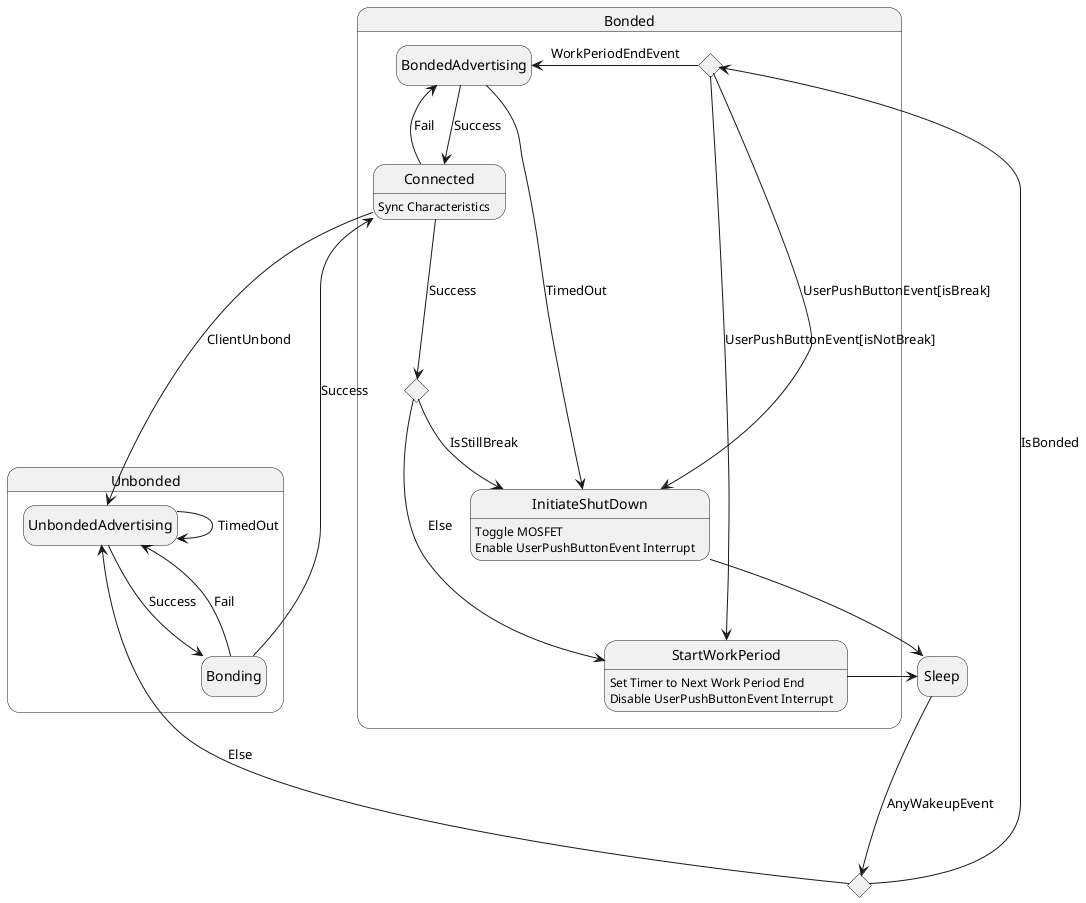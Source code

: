 @startuml TopLevelDiagram
hide empty description

state BondedCheck <<choice>>
Sleep ---> BondedCheck: AnyWakeupEvent

state Unbonded {
    UnbondedAdvertising --> UnbondedAdvertising: TimedOut
    UnbondedAdvertising --> Bonding: Success
    Bonding-->UnbondedAdvertising: Fail
}
BondedCheck ---> UnbondedAdvertising: Else

state Bonded {
    state WakeupReason <<choice>>
    WakeupReason -> InitiateShutDown: UserPushButtonEvent[isBreak]
        InitiateShutDown --> Sleep
        InitiateShutDown: Toggle MOSFET
        InitiateShutDown: Enable UserPushButtonEvent Interrupt

    WakeupReason -> StartWorkPeriod: UserPushButtonEvent[isNotBreak]
        StartWorkPeriod: Set Timer to Next Work Period End
        StartWorkPeriod: Disable UserPushButtonEvent Interrupt
        StartWorkPeriod --> Sleep

    WakeupReason -> BondedAdvertising: WorkPeriodEndEvent
        BondedAdvertising --> InitiateShutDown: TimedOut

        BondedAdvertising --> Connected: Success
        Connected: Sync Characteristics
        Bonding---->Connected: Success
        state AfterConnectBreakCheck <<choice>>
        Connected ---> AfterConnectBreakCheck: Success
        Connected -> BondedAdvertising: Fail
        Connected ----> UnbondedAdvertising: ClientUnbond

        AfterConnectBreakCheck --> InitiateShutDown: IsStillBreak
        AfterConnectBreakCheck ---> StartWorkPeriod: Else
}
BondedCheck -> WakeupReason: IsBonded
@enduml
